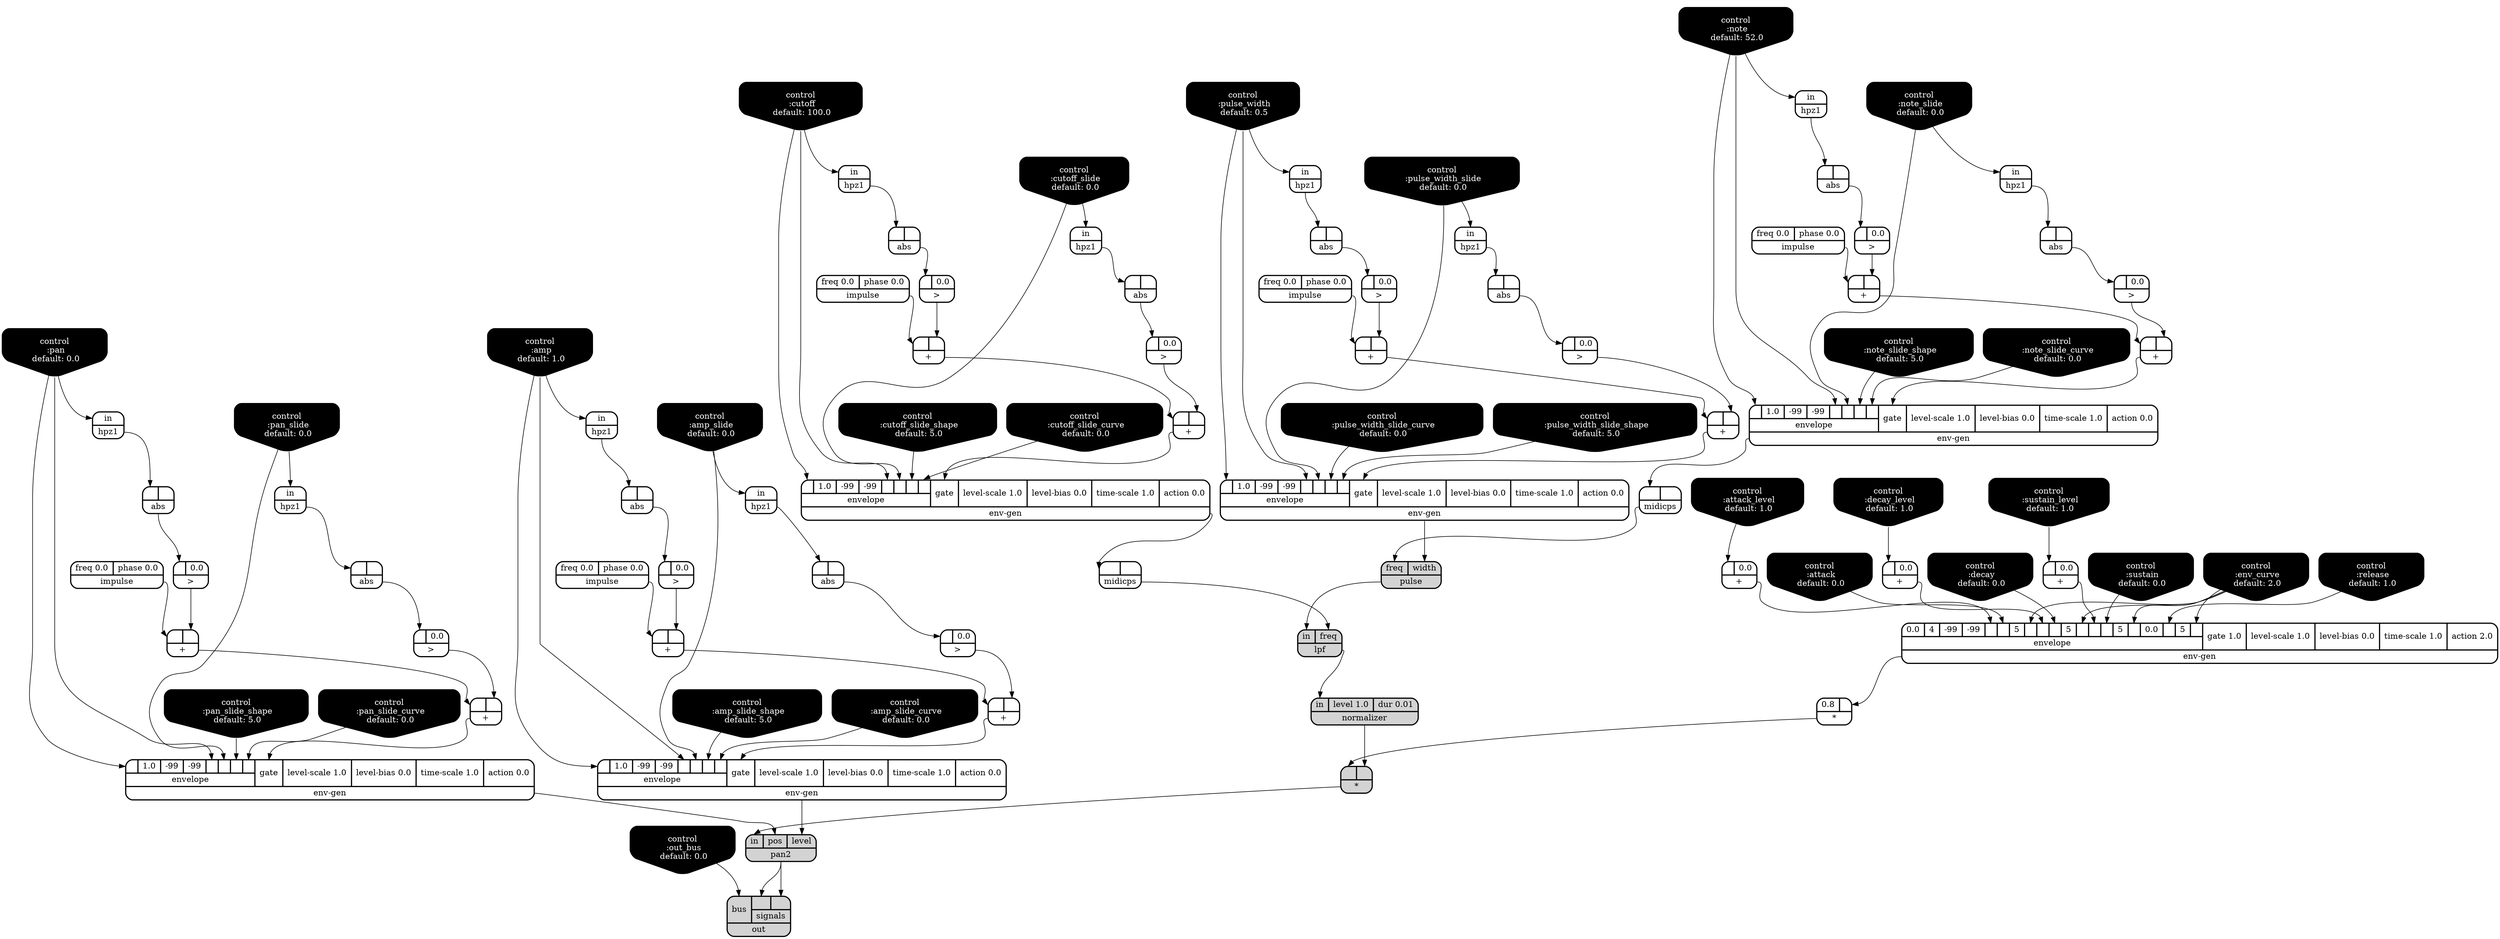 digraph synthdef {
85 [label = "{{ <a> 0.8|<b> } |<__UG_NAME__>* }" style="bold, rounded" shape=record rankdir=LR];
86 [label = "{{ <a> |<b> } |<__UG_NAME__>* }" style="filled, bold, rounded"  shape=record rankdir=LR];
33 [label = "{{ <a> |<b> } |<__UG_NAME__>+ }" style="bold, rounded" shape=record rankdir=LR];
37 [label = "{{ <a> |<b> } |<__UG_NAME__>+ }" style="bold, rounded" shape=record rankdir=LR];
42 [label = "{{ <a> |<b> } |<__UG_NAME__>+ }" style="bold, rounded" shape=record rankdir=LR];
46 [label = "{{ <a> |<b> } |<__UG_NAME__>+ }" style="bold, rounded" shape=record rankdir=LR];
57 [label = "{{ <a> |<b> } |<__UG_NAME__>+ }" style="bold, rounded" shape=record rankdir=LR];
61 [label = "{{ <a> |<b> } |<__UG_NAME__>+ }" style="bold, rounded" shape=record rankdir=LR];
63 [label = "{{ <a> |<b> 0.0} |<__UG_NAME__>+ }" style="bold, rounded" shape=record rankdir=LR];
64 [label = "{{ <a> |<b> 0.0} |<__UG_NAME__>+ }" style="bold, rounded" shape=record rankdir=LR];
65 [label = "{{ <a> |<b> 0.0} |<__UG_NAME__>+ }" style="bold, rounded" shape=record rankdir=LR];
71 [label = "{{ <a> |<b> } |<__UG_NAME__>+ }" style="bold, rounded" shape=record rankdir=LR];
75 [label = "{{ <a> |<b> } |<__UG_NAME__>+ }" style="bold, rounded" shape=record rankdir=LR];
83 [label = "{{ <a> |<b> } |<__UG_NAME__>+ }" style="bold, rounded" shape=record rankdir=LR];
88 [label = "{{ <a> |<b> } |<__UG_NAME__>+ }" style="bold, rounded" shape=record rankdir=LR];
32 [label = "{{ <a> |<b> 0.0} |<__UG_NAME__>\> }" style="bold, rounded" shape=record rankdir=LR];
36 [label = "{{ <a> |<b> 0.0} |<__UG_NAME__>\> }" style="bold, rounded" shape=record rankdir=LR];
41 [label = "{{ <a> |<b> 0.0} |<__UG_NAME__>\> }" style="bold, rounded" shape=record rankdir=LR];
45 [label = "{{ <a> |<b> 0.0} |<__UG_NAME__>\> }" style="bold, rounded" shape=record rankdir=LR];
56 [label = "{{ <a> |<b> 0.0} |<__UG_NAME__>\> }" style="bold, rounded" shape=record rankdir=LR];
60 [label = "{{ <a> |<b> 0.0} |<__UG_NAME__>\> }" style="bold, rounded" shape=record rankdir=LR];
70 [label = "{{ <a> |<b> 0.0} |<__UG_NAME__>\> }" style="bold, rounded" shape=record rankdir=LR];
74 [label = "{{ <a> |<b> 0.0} |<__UG_NAME__>\> }" style="bold, rounded" shape=record rankdir=LR];
82 [label = "{{ <a> |<b> 0.0} |<__UG_NAME__>\> }" style="bold, rounded" shape=record rankdir=LR];
84 [label = "{{ <a> |<b> 0.0} |<__UG_NAME__>\> }" style="bold, rounded" shape=record rankdir=LR];
31 [label = "{{ <a> |<b> } |<__UG_NAME__>abs }" style="bold, rounded" shape=record rankdir=LR];
35 [label = "{{ <a> |<b> } |<__UG_NAME__>abs }" style="bold, rounded" shape=record rankdir=LR];
40 [label = "{{ <a> |<b> } |<__UG_NAME__>abs }" style="bold, rounded" shape=record rankdir=LR];
44 [label = "{{ <a> |<b> } |<__UG_NAME__>abs }" style="bold, rounded" shape=record rankdir=LR];
49 [label = "{{ <a> |<b> } |<__UG_NAME__>abs }" style="bold, rounded" shape=record rankdir=LR];
51 [label = "{{ <a> |<b> } |<__UG_NAME__>abs }" style="bold, rounded" shape=record rankdir=LR];
55 [label = "{{ <a> |<b> } |<__UG_NAME__>abs }" style="bold, rounded" shape=record rankdir=LR];
59 [label = "{{ <a> |<b> } |<__UG_NAME__>abs }" style="bold, rounded" shape=record rankdir=LR];
69 [label = "{{ <a> |<b> } |<__UG_NAME__>abs }" style="bold, rounded" shape=record rankdir=LR];
73 [label = "{{ <a> |<b> } |<__UG_NAME__>abs }" style="bold, rounded" shape=record rankdir=LR];
0 [label = "control
 :note
 default: 52.0" shape=invhouse style="rounded, filled, bold" fillcolor=black fontcolor=white ]; 
1 [label = "control
 :note_slide
 default: 0.0" shape=invhouse style="rounded, filled, bold" fillcolor=black fontcolor=white ]; 
2 [label = "control
 :note_slide_shape
 default: 5.0" shape=invhouse style="rounded, filled, bold" fillcolor=black fontcolor=white ]; 
3 [label = "control
 :note_slide_curve
 default: 0.0" shape=invhouse style="rounded, filled, bold" fillcolor=black fontcolor=white ]; 
4 [label = "control
 :amp
 default: 1.0" shape=invhouse style="rounded, filled, bold" fillcolor=black fontcolor=white ]; 
5 [label = "control
 :amp_slide
 default: 0.0" shape=invhouse style="rounded, filled, bold" fillcolor=black fontcolor=white ]; 
6 [label = "control
 :amp_slide_shape
 default: 5.0" shape=invhouse style="rounded, filled, bold" fillcolor=black fontcolor=white ]; 
7 [label = "control
 :amp_slide_curve
 default: 0.0" shape=invhouse style="rounded, filled, bold" fillcolor=black fontcolor=white ]; 
8 [label = "control
 :pan
 default: 0.0" shape=invhouse style="rounded, filled, bold" fillcolor=black fontcolor=white ]; 
9 [label = "control
 :pan_slide
 default: 0.0" shape=invhouse style="rounded, filled, bold" fillcolor=black fontcolor=white ]; 
10 [label = "control
 :pan_slide_shape
 default: 5.0" shape=invhouse style="rounded, filled, bold" fillcolor=black fontcolor=white ]; 
11 [label = "control
 :pan_slide_curve
 default: 0.0" shape=invhouse style="rounded, filled, bold" fillcolor=black fontcolor=white ]; 
12 [label = "control
 :attack
 default: 0.0" shape=invhouse style="rounded, filled, bold" fillcolor=black fontcolor=white ]; 
13 [label = "control
 :decay
 default: 0.0" shape=invhouse style="rounded, filled, bold" fillcolor=black fontcolor=white ]; 
14 [label = "control
 :sustain
 default: 0.0" shape=invhouse style="rounded, filled, bold" fillcolor=black fontcolor=white ]; 
15 [label = "control
 :release
 default: 1.0" shape=invhouse style="rounded, filled, bold" fillcolor=black fontcolor=white ]; 
16 [label = "control
 :attack_level
 default: 1.0" shape=invhouse style="rounded, filled, bold" fillcolor=black fontcolor=white ]; 
17 [label = "control
 :decay_level
 default: 1.0" shape=invhouse style="rounded, filled, bold" fillcolor=black fontcolor=white ]; 
18 [label = "control
 :sustain_level
 default: 1.0" shape=invhouse style="rounded, filled, bold" fillcolor=black fontcolor=white ]; 
19 [label = "control
 :env_curve
 default: 2.0" shape=invhouse style="rounded, filled, bold" fillcolor=black fontcolor=white ]; 
20 [label = "control
 :cutoff
 default: 100.0" shape=invhouse style="rounded, filled, bold" fillcolor=black fontcolor=white ]; 
21 [label = "control
 :cutoff_slide
 default: 0.0" shape=invhouse style="rounded, filled, bold" fillcolor=black fontcolor=white ]; 
22 [label = "control
 :cutoff_slide_shape
 default: 5.0" shape=invhouse style="rounded, filled, bold" fillcolor=black fontcolor=white ]; 
23 [label = "control
 :cutoff_slide_curve
 default: 0.0" shape=invhouse style="rounded, filled, bold" fillcolor=black fontcolor=white ]; 
24 [label = "control
 :pulse_width
 default: 0.5" shape=invhouse style="rounded, filled, bold" fillcolor=black fontcolor=white ]; 
25 [label = "control
 :pulse_width_slide
 default: 0.0" shape=invhouse style="rounded, filled, bold" fillcolor=black fontcolor=white ]; 
26 [label = "control
 :pulse_width_slide_shape
 default: 5.0" shape=invhouse style="rounded, filled, bold" fillcolor=black fontcolor=white ]; 
27 [label = "control
 :pulse_width_slide_curve
 default: 0.0" shape=invhouse style="rounded, filled, bold" fillcolor=black fontcolor=white ]; 
28 [label = "control
 :out_bus
 default: 0.0" shape=invhouse style="rounded, filled, bold" fillcolor=black fontcolor=white ]; 
47 [label = "{{ {{<envelope___control___0>|1.0|-99|-99|<envelope___control___4>|<envelope___control___5>|<envelope___control___6>|<envelope___control___7>}|envelope}|<gate> gate|<level____scale> level-scale 1.0|<level____bias> level-bias 0.0|<time____scale> time-scale 1.0|<action> action 0.0} |<__UG_NAME__>env-gen }" style="bold, rounded" shape=record rankdir=LR];
62 [label = "{{ {{<envelope___control___0>|1.0|-99|-99|<envelope___control___4>|<envelope___control___5>|<envelope___control___6>|<envelope___control___7>}|envelope}|<gate> gate|<level____scale> level-scale 1.0|<level____bias> level-bias 0.0|<time____scale> time-scale 1.0|<action> action 0.0} |<__UG_NAME__>env-gen }" style="bold, rounded" shape=record rankdir=LR];
66 [label = "{{ {{0.0|4|-99|-99|<envelope___binary____op____u____gen___4>|<envelope___control___5>|5|<envelope___control___7>|<envelope___binary____op____u____gen___8>|<envelope___control___9>|5|<envelope___control___11>|<envelope___binary____op____u____gen___12>|<envelope___control___13>|5|<envelope___control___15>|0.0|<envelope___control___17>|5|<envelope___control___19>}|envelope}|<gate> gate 1.0|<level____scale> level-scale 1.0|<level____bias> level-bias 0.0|<time____scale> time-scale 1.0|<action> action 2.0} |<__UG_NAME__>env-gen }" style="bold, rounded" shape=record rankdir=LR];
76 [label = "{{ {{<envelope___control___0>|1.0|-99|-99|<envelope___control___4>|<envelope___control___5>|<envelope___control___6>|<envelope___control___7>}|envelope}|<gate> gate|<level____scale> level-scale 1.0|<level____bias> level-bias 0.0|<time____scale> time-scale 1.0|<action> action 0.0} |<__UG_NAME__>env-gen }" style="bold, rounded" shape=record rankdir=LR];
87 [label = "{{ {{<envelope___control___0>|1.0|-99|-99|<envelope___control___4>|<envelope___control___5>|<envelope___control___6>|<envelope___control___7>}|envelope}|<gate> gate|<level____scale> level-scale 1.0|<level____bias> level-bias 0.0|<time____scale> time-scale 1.0|<action> action 0.0} |<__UG_NAME__>env-gen }" style="bold, rounded" shape=record rankdir=LR];
89 [label = "{{ {{<envelope___control___0>|1.0|-99|-99|<envelope___control___4>|<envelope___control___5>|<envelope___control___6>|<envelope___control___7>}|envelope}|<gate> gate|<level____scale> level-scale 1.0|<level____bias> level-bias 0.0|<time____scale> time-scale 1.0|<action> action 0.0} |<__UG_NAME__>env-gen }" style="bold, rounded" shape=record rankdir=LR];
30 [label = "{{ <in> in} |<__UG_NAME__>hpz1 }" style="bold, rounded" shape=record rankdir=LR];
34 [label = "{{ <in> in} |<__UG_NAME__>hpz1 }" style="bold, rounded" shape=record rankdir=LR];
39 [label = "{{ <in> in} |<__UG_NAME__>hpz1 }" style="bold, rounded" shape=record rankdir=LR];
43 [label = "{{ <in> in} |<__UG_NAME__>hpz1 }" style="bold, rounded" shape=record rankdir=LR];
48 [label = "{{ <in> in} |<__UG_NAME__>hpz1 }" style="bold, rounded" shape=record rankdir=LR];
50 [label = "{{ <in> in} |<__UG_NAME__>hpz1 }" style="bold, rounded" shape=record rankdir=LR];
54 [label = "{{ <in> in} |<__UG_NAME__>hpz1 }" style="bold, rounded" shape=record rankdir=LR];
58 [label = "{{ <in> in} |<__UG_NAME__>hpz1 }" style="bold, rounded" shape=record rankdir=LR];
68 [label = "{{ <in> in} |<__UG_NAME__>hpz1 }" style="bold, rounded" shape=record rankdir=LR];
72 [label = "{{ <in> in} |<__UG_NAME__>hpz1 }" style="bold, rounded" shape=record rankdir=LR];
29 [label = "{{ <freq> freq 0.0|<phase> phase 0.0} |<__UG_NAME__>impulse }" style="bold, rounded" shape=record rankdir=LR];
38 [label = "{{ <freq> freq 0.0|<phase> phase 0.0} |<__UG_NAME__>impulse }" style="bold, rounded" shape=record rankdir=LR];
53 [label = "{{ <freq> freq 0.0|<phase> phase 0.0} |<__UG_NAME__>impulse }" style="bold, rounded" shape=record rankdir=LR];
67 [label = "{{ <freq> freq 0.0|<phase> phase 0.0} |<__UG_NAME__>impulse }" style="bold, rounded" shape=record rankdir=LR];
81 [label = "{{ <freq> freq 0.0|<phase> phase 0.0} |<__UG_NAME__>impulse }" style="bold, rounded" shape=record rankdir=LR];
79 [label = "{{ <in> in|<freq> freq} |<__UG_NAME__>lpf }" style="filled, bold, rounded"  shape=record rankdir=LR];
52 [label = "{{ <a> |<b> } |<__UG_NAME__>midicps }" style="bold, rounded" shape=record rankdir=LR];
77 [label = "{{ <a> |<b> } |<__UG_NAME__>midicps }" style="bold, rounded" shape=record rankdir=LR];
80 [label = "{{ <in> in|<level> level 1.0|<dur> dur 0.01} |<__UG_NAME__>normalizer }" style="filled, bold, rounded"  shape=record rankdir=LR];
91 [label = "{{ <bus> bus|{{<signals___pan2___0>|<signals___pan2___1>}|signals}} |<__UG_NAME__>out }" style="filled, bold, rounded"  shape=record rankdir=LR];
90 [label = "{{ <in> in|<pos> pos|<level> level} |<__UG_NAME__>pan2 }" style="filled, bold, rounded"  shape=record rankdir=LR];
78 [label = "{{ <freq> freq|<width> width} |<__UG_NAME__>pulse }" style="filled, bold, rounded"  shape=record rankdir=LR];

66:__UG_NAME__ -> 85:b ;
80:__UG_NAME__ -> 86:b ;
85:__UG_NAME__ -> 86:a ;
32:__UG_NAME__ -> 33:b ;
29:__UG_NAME__ -> 33:a ;
36:__UG_NAME__ -> 37:b ;
33:__UG_NAME__ -> 37:a ;
41:__UG_NAME__ -> 42:b ;
38:__UG_NAME__ -> 42:a ;
45:__UG_NAME__ -> 46:b ;
42:__UG_NAME__ -> 46:a ;
56:__UG_NAME__ -> 57:b ;
53:__UG_NAME__ -> 57:a ;
60:__UG_NAME__ -> 61:b ;
57:__UG_NAME__ -> 61:a ;
16:__UG_NAME__ -> 63:a ;
17:__UG_NAME__ -> 64:a ;
18:__UG_NAME__ -> 65:a ;
70:__UG_NAME__ -> 71:b ;
67:__UG_NAME__ -> 71:a ;
74:__UG_NAME__ -> 75:b ;
71:__UG_NAME__ -> 75:a ;
82:__UG_NAME__ -> 83:b ;
81:__UG_NAME__ -> 83:a ;
84:__UG_NAME__ -> 88:b ;
83:__UG_NAME__ -> 88:a ;
31:__UG_NAME__ -> 32:a ;
35:__UG_NAME__ -> 36:a ;
40:__UG_NAME__ -> 41:a ;
44:__UG_NAME__ -> 45:a ;
55:__UG_NAME__ -> 56:a ;
59:__UG_NAME__ -> 60:a ;
69:__UG_NAME__ -> 70:a ;
73:__UG_NAME__ -> 74:a ;
49:__UG_NAME__ -> 82:a ;
51:__UG_NAME__ -> 84:a ;
30:__UG_NAME__ -> 31:a ;
34:__UG_NAME__ -> 35:a ;
39:__UG_NAME__ -> 40:a ;
43:__UG_NAME__ -> 44:a ;
48:__UG_NAME__ -> 49:a ;
50:__UG_NAME__ -> 51:a ;
54:__UG_NAME__ -> 55:a ;
58:__UG_NAME__ -> 59:a ;
68:__UG_NAME__ -> 69:a ;
72:__UG_NAME__ -> 73:a ;
46:__UG_NAME__ -> 47:gate ;
20:__UG_NAME__ -> 47:envelope___control___0 ;
20:__UG_NAME__ -> 47:envelope___control___4 ;
21:__UG_NAME__ -> 47:envelope___control___5 ;
22:__UG_NAME__ -> 47:envelope___control___6 ;
23:__UG_NAME__ -> 47:envelope___control___7 ;
61:__UG_NAME__ -> 62:gate ;
24:__UG_NAME__ -> 62:envelope___control___0 ;
24:__UG_NAME__ -> 62:envelope___control___4 ;
25:__UG_NAME__ -> 62:envelope___control___5 ;
27:__UG_NAME__ -> 62:envelope___control___6 ;
26:__UG_NAME__ -> 62:envelope___control___7 ;
63:__UG_NAME__ -> 66:envelope___binary____op____u____gen___4 ;
12:__UG_NAME__ -> 66:envelope___control___5 ;
19:__UG_NAME__ -> 66:envelope___control___7 ;
64:__UG_NAME__ -> 66:envelope___binary____op____u____gen___8 ;
13:__UG_NAME__ -> 66:envelope___control___9 ;
19:__UG_NAME__ -> 66:envelope___control___11 ;
65:__UG_NAME__ -> 66:envelope___binary____op____u____gen___12 ;
14:__UG_NAME__ -> 66:envelope___control___13 ;
19:__UG_NAME__ -> 66:envelope___control___15 ;
15:__UG_NAME__ -> 66:envelope___control___17 ;
19:__UG_NAME__ -> 66:envelope___control___19 ;
75:__UG_NAME__ -> 76:gate ;
0:__UG_NAME__ -> 76:envelope___control___0 ;
0:__UG_NAME__ -> 76:envelope___control___4 ;
1:__UG_NAME__ -> 76:envelope___control___5 ;
2:__UG_NAME__ -> 76:envelope___control___6 ;
3:__UG_NAME__ -> 76:envelope___control___7 ;
37:__UG_NAME__ -> 87:gate ;
8:__UG_NAME__ -> 87:envelope___control___0 ;
8:__UG_NAME__ -> 87:envelope___control___4 ;
9:__UG_NAME__ -> 87:envelope___control___5 ;
10:__UG_NAME__ -> 87:envelope___control___6 ;
11:__UG_NAME__ -> 87:envelope___control___7 ;
88:__UG_NAME__ -> 89:gate ;
4:__UG_NAME__ -> 89:envelope___control___0 ;
4:__UG_NAME__ -> 89:envelope___control___4 ;
5:__UG_NAME__ -> 89:envelope___control___5 ;
6:__UG_NAME__ -> 89:envelope___control___6 ;
7:__UG_NAME__ -> 89:envelope___control___7 ;
8:__UG_NAME__ -> 30:in ;
9:__UG_NAME__ -> 34:in ;
20:__UG_NAME__ -> 39:in ;
21:__UG_NAME__ -> 43:in ;
4:__UG_NAME__ -> 48:in ;
5:__UG_NAME__ -> 50:in ;
24:__UG_NAME__ -> 54:in ;
25:__UG_NAME__ -> 58:in ;
0:__UG_NAME__ -> 68:in ;
1:__UG_NAME__ -> 72:in ;
52:__UG_NAME__ -> 79:freq ;
78:__UG_NAME__ -> 79:in ;
47:__UG_NAME__ -> 52:a ;
76:__UG_NAME__ -> 77:a ;
79:__UG_NAME__ -> 80:in ;
90:__UG_NAME__ -> 91:signals___pan2___0 ;
90:__UG_NAME__ -> 91:signals___pan2___1 ;
28:__UG_NAME__ -> 91:bus ;
89:__UG_NAME__ -> 90:level ;
87:__UG_NAME__ -> 90:pos ;
86:__UG_NAME__ -> 90:in ;
62:__UG_NAME__ -> 78:width ;
77:__UG_NAME__ -> 78:freq ;

}
